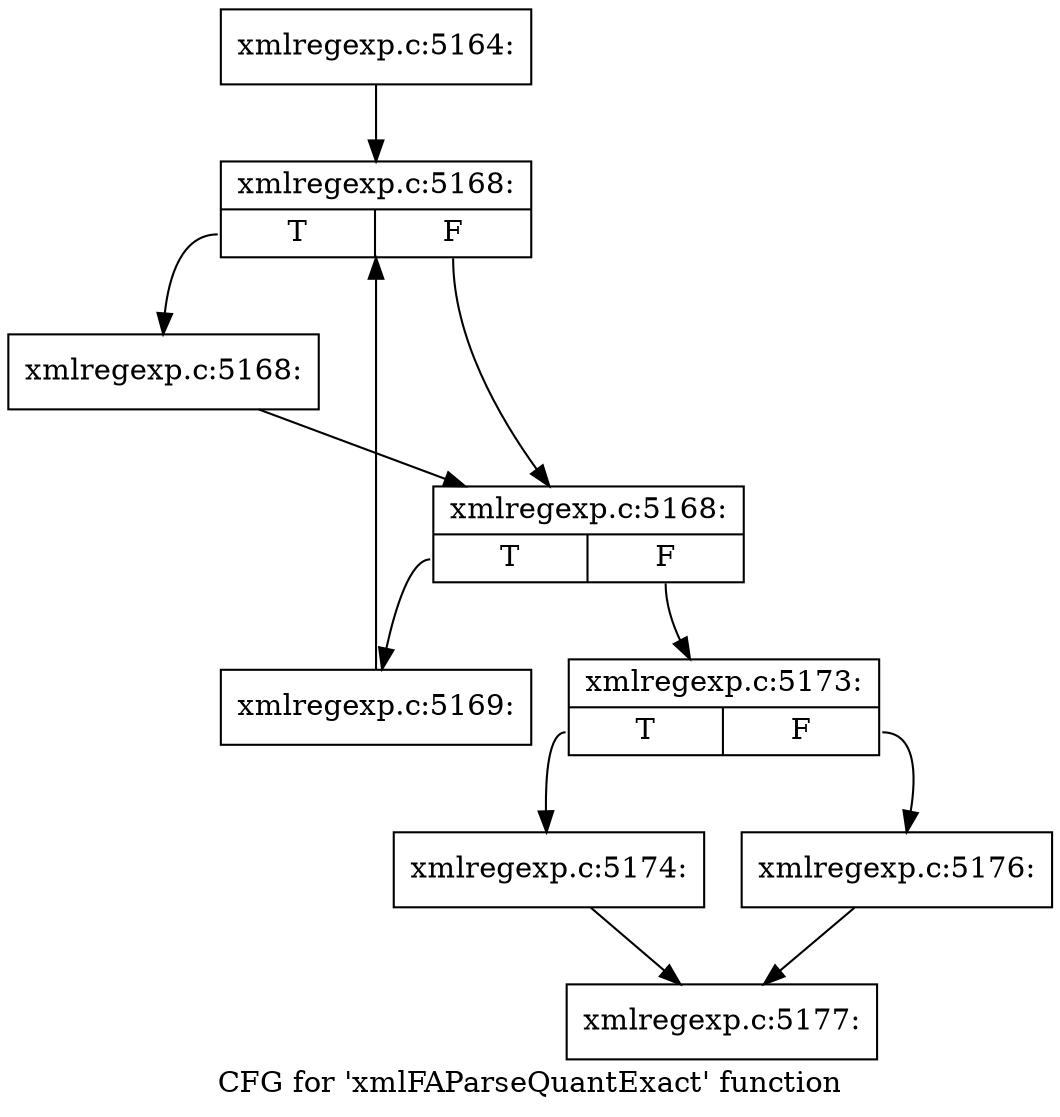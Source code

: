 digraph "CFG for 'xmlFAParseQuantExact' function" {
	label="CFG for 'xmlFAParseQuantExact' function";

	Node0x431d1e0 [shape=record,label="{xmlregexp.c:5164:}"];
	Node0x431d1e0 -> Node0x4346890;
	Node0x4346890 [shape=record,label="{xmlregexp.c:5168:|{<s0>T|<s1>F}}"];
	Node0x4346890:s0 -> Node0x4346b50;
	Node0x4346890:s1 -> Node0x4346b00;
	Node0x4346b50 [shape=record,label="{xmlregexp.c:5168:}"];
	Node0x4346b50 -> Node0x4346b00;
	Node0x4346b00 [shape=record,label="{xmlregexp.c:5168:|{<s0>T|<s1>F}}"];
	Node0x4346b00:s0 -> Node0x4347330;
	Node0x4346b00:s1 -> Node0x4346a80;
	Node0x4347330 [shape=record,label="{xmlregexp.c:5169:}"];
	Node0x4347330 -> Node0x4346890;
	Node0x4346a80 [shape=record,label="{xmlregexp.c:5173:|{<s0>T|<s1>F}}"];
	Node0x4346a80:s0 -> Node0x4347f60;
	Node0x4346a80:s1 -> Node0x4347fb0;
	Node0x4347f60 [shape=record,label="{xmlregexp.c:5174:}"];
	Node0x4347f60 -> Node0x431d770;
	Node0x4347fb0 [shape=record,label="{xmlregexp.c:5176:}"];
	Node0x4347fb0 -> Node0x431d770;
	Node0x431d770 [shape=record,label="{xmlregexp.c:5177:}"];
}
